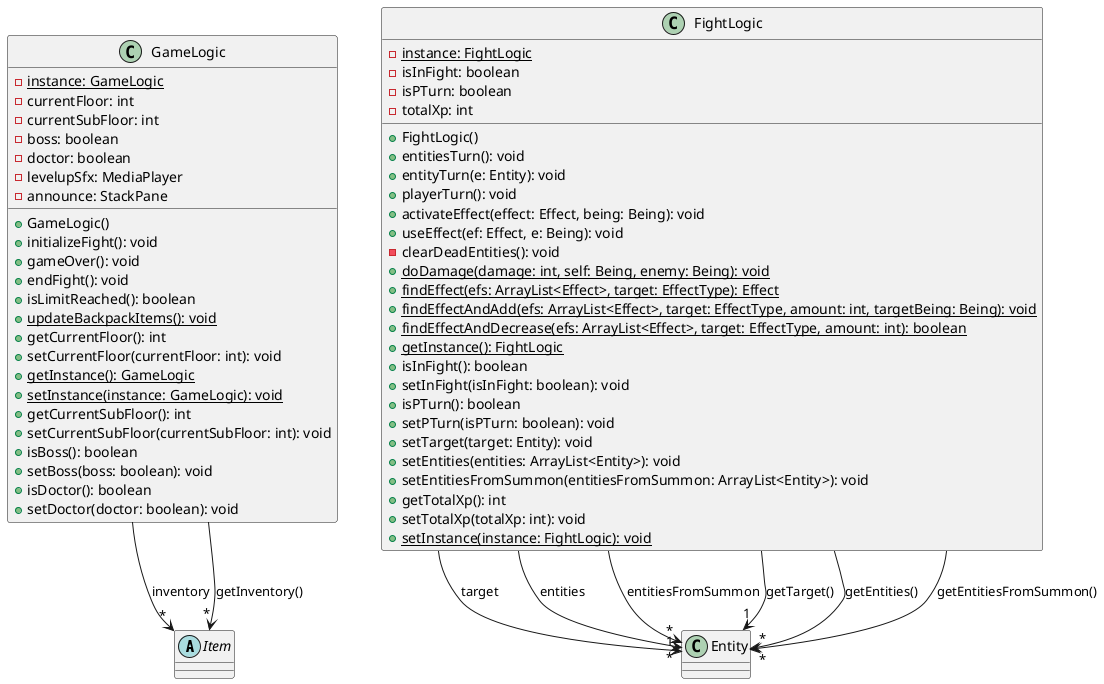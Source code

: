 @startuml
abstract class Item [[java:game.item.Item]] {}
class Entity [[java:entities.Entity]] {}
class GameLogic [[java:logic.GameLogic]] {
	-{static} instance: GameLogic
	-currentFloor: int
	-currentSubFloor: int
	-boss: boolean
	-doctor: boolean
	-levelupSfx: MediaPlayer
	-announce: StackPane
	+GameLogic()
	+initializeFight(): void
	+gameOver(): void
	+endFight(): void
	+isLimitReached(): boolean
	+{static} updateBackpackItems(): void
	+getCurrentFloor(): int
	+setCurrentFloor(currentFloor: int): void
	+{static} getInstance(): GameLogic
	+{static} setInstance(instance: GameLogic): void
	+getCurrentSubFloor(): int
	+setCurrentSubFloor(currentSubFloor: int): void
	+isBoss(): boolean
	+setBoss(boss: boolean): void
	+isDoctor(): boolean
	+setDoctor(doctor: boolean): void
}
class FightLogic [[java:logic.FightLogic]] {
	-{static} instance: FightLogic
	-isInFight: boolean
	-isPTurn: boolean
	-totalXp: int
	+FightLogic()
	+entitiesTurn(): void
	+entityTurn(e: Entity): void
	+playerTurn(): void
	+activateEffect(effect: Effect, being: Being): void
	+useEffect(ef: Effect, e: Being): void
	-clearDeadEntities(): void
	+{static} doDamage(damage: int, self: Being, enemy: Being): void
	+{static} findEffect(efs: ArrayList<Effect>, target: EffectType): Effect
	+{static} findEffectAndAdd(efs: ArrayList<Effect>, target: EffectType, amount: int, targetBeing: Being): void
	+{static} findEffectAndDecrease(efs: ArrayList<Effect>, target: EffectType, amount: int): boolean
	+{static} getInstance(): FightLogic
	+isInFight(): boolean
	+setInFight(isInFight: boolean): void
	+isPTurn(): boolean
	+setPTurn(isPTurn: boolean): void
	+setTarget(target: Entity): void
	+setEntities(entities: ArrayList<Entity>): void
	+setEntitiesFromSummon(entitiesFromSummon: ArrayList<Entity>): void
	+getTotalXp(): int
	+setTotalXp(totalXp: int): void
	+{static} setInstance(instance: FightLogic): void
}
GameLogic --> "*" Item : inventory
GameLogic --> "*" Item : getInventory()
FightLogic --> "1" Entity : target
FightLogic --> "*" Entity : entities
FightLogic --> "*" Entity : entitiesFromSummon
FightLogic --> "1" Entity : getTarget()
FightLogic --> "*" Entity : getEntities()
FightLogic --> "*" Entity : getEntitiesFromSummon()
@enduml